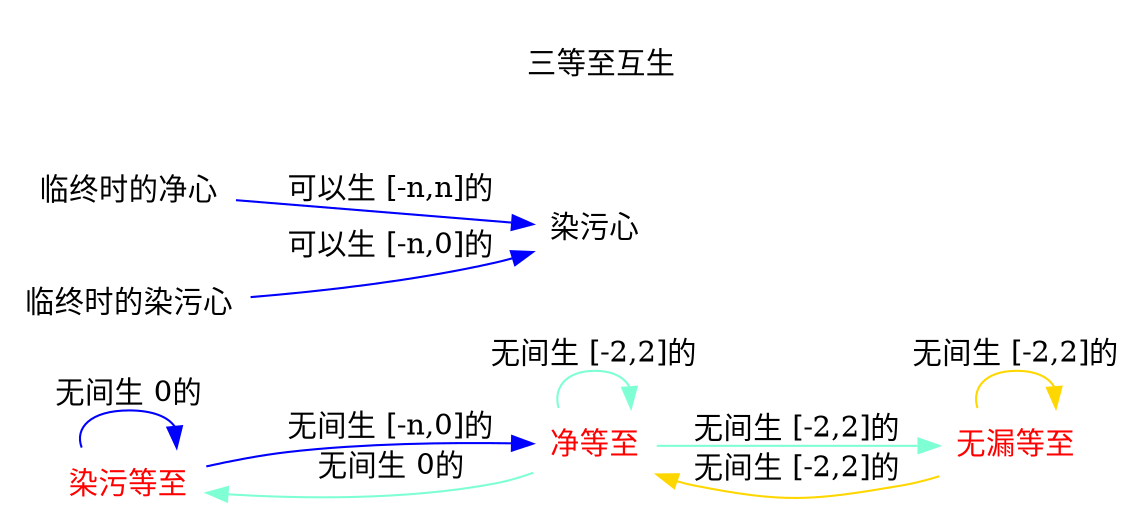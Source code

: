  
 digraph 三等至互生 {
    rankdir = LR
    splines=true
    node [shape = none ]
    
    labelloc = t
    label = "
            三等至互生\l
            "

    染污等至[fontcolor = red]
    净等至[fontcolor = red]
    无漏等至[fontcolor = red]

    净等至 -> {无漏等至,净等至} [label="无间生 \[-2,2\]的" color=aquamarine]
    净等至 -> {染污等至} [label="无间生 0的" color=aquamarine]

    无漏等至 -> {无漏等至,净等至} [label="无间生 \[-2,2\]的" color=gold]
   
    染污等至 -> {染污等至} [label="无间生 0的" color=blue]
    染污等至 -> {净等至} [label="无间生 \[-n,0\]的" color=blue]


    临终时的净心 -> {染污心} [label="可以生 \[-n,n\]的" color=blue]
    临终时的染污心 -> {染污心} [label="可以生 \[-n,0\]的" color=blue]

}
 
 